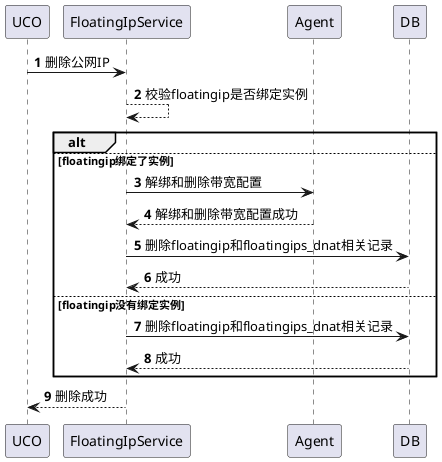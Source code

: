 @startuml
autonumber

UCO -> FloatingIpService: 删除公网IP
FloatingIpService --> FloatingIpService: 校验floatingip是否绑定实例
alt
else floatingip绑定了实例
FloatingIpService -> Agent:解绑和删除带宽配置
FloatingIpService <-- Agent:解绑和删除带宽配置成功
FloatingIpService -> DB:删除floatingip和floatingips_dnat相关记录
FloatingIpService <-- DB:成功
else floatingip没有绑定实例
FloatingIpService -> DB:删除floatingip和floatingips_dnat相关记录
FloatingIpService <-- DB:成功
end

FloatingIpService --> UCO: 删除成功
@enduml